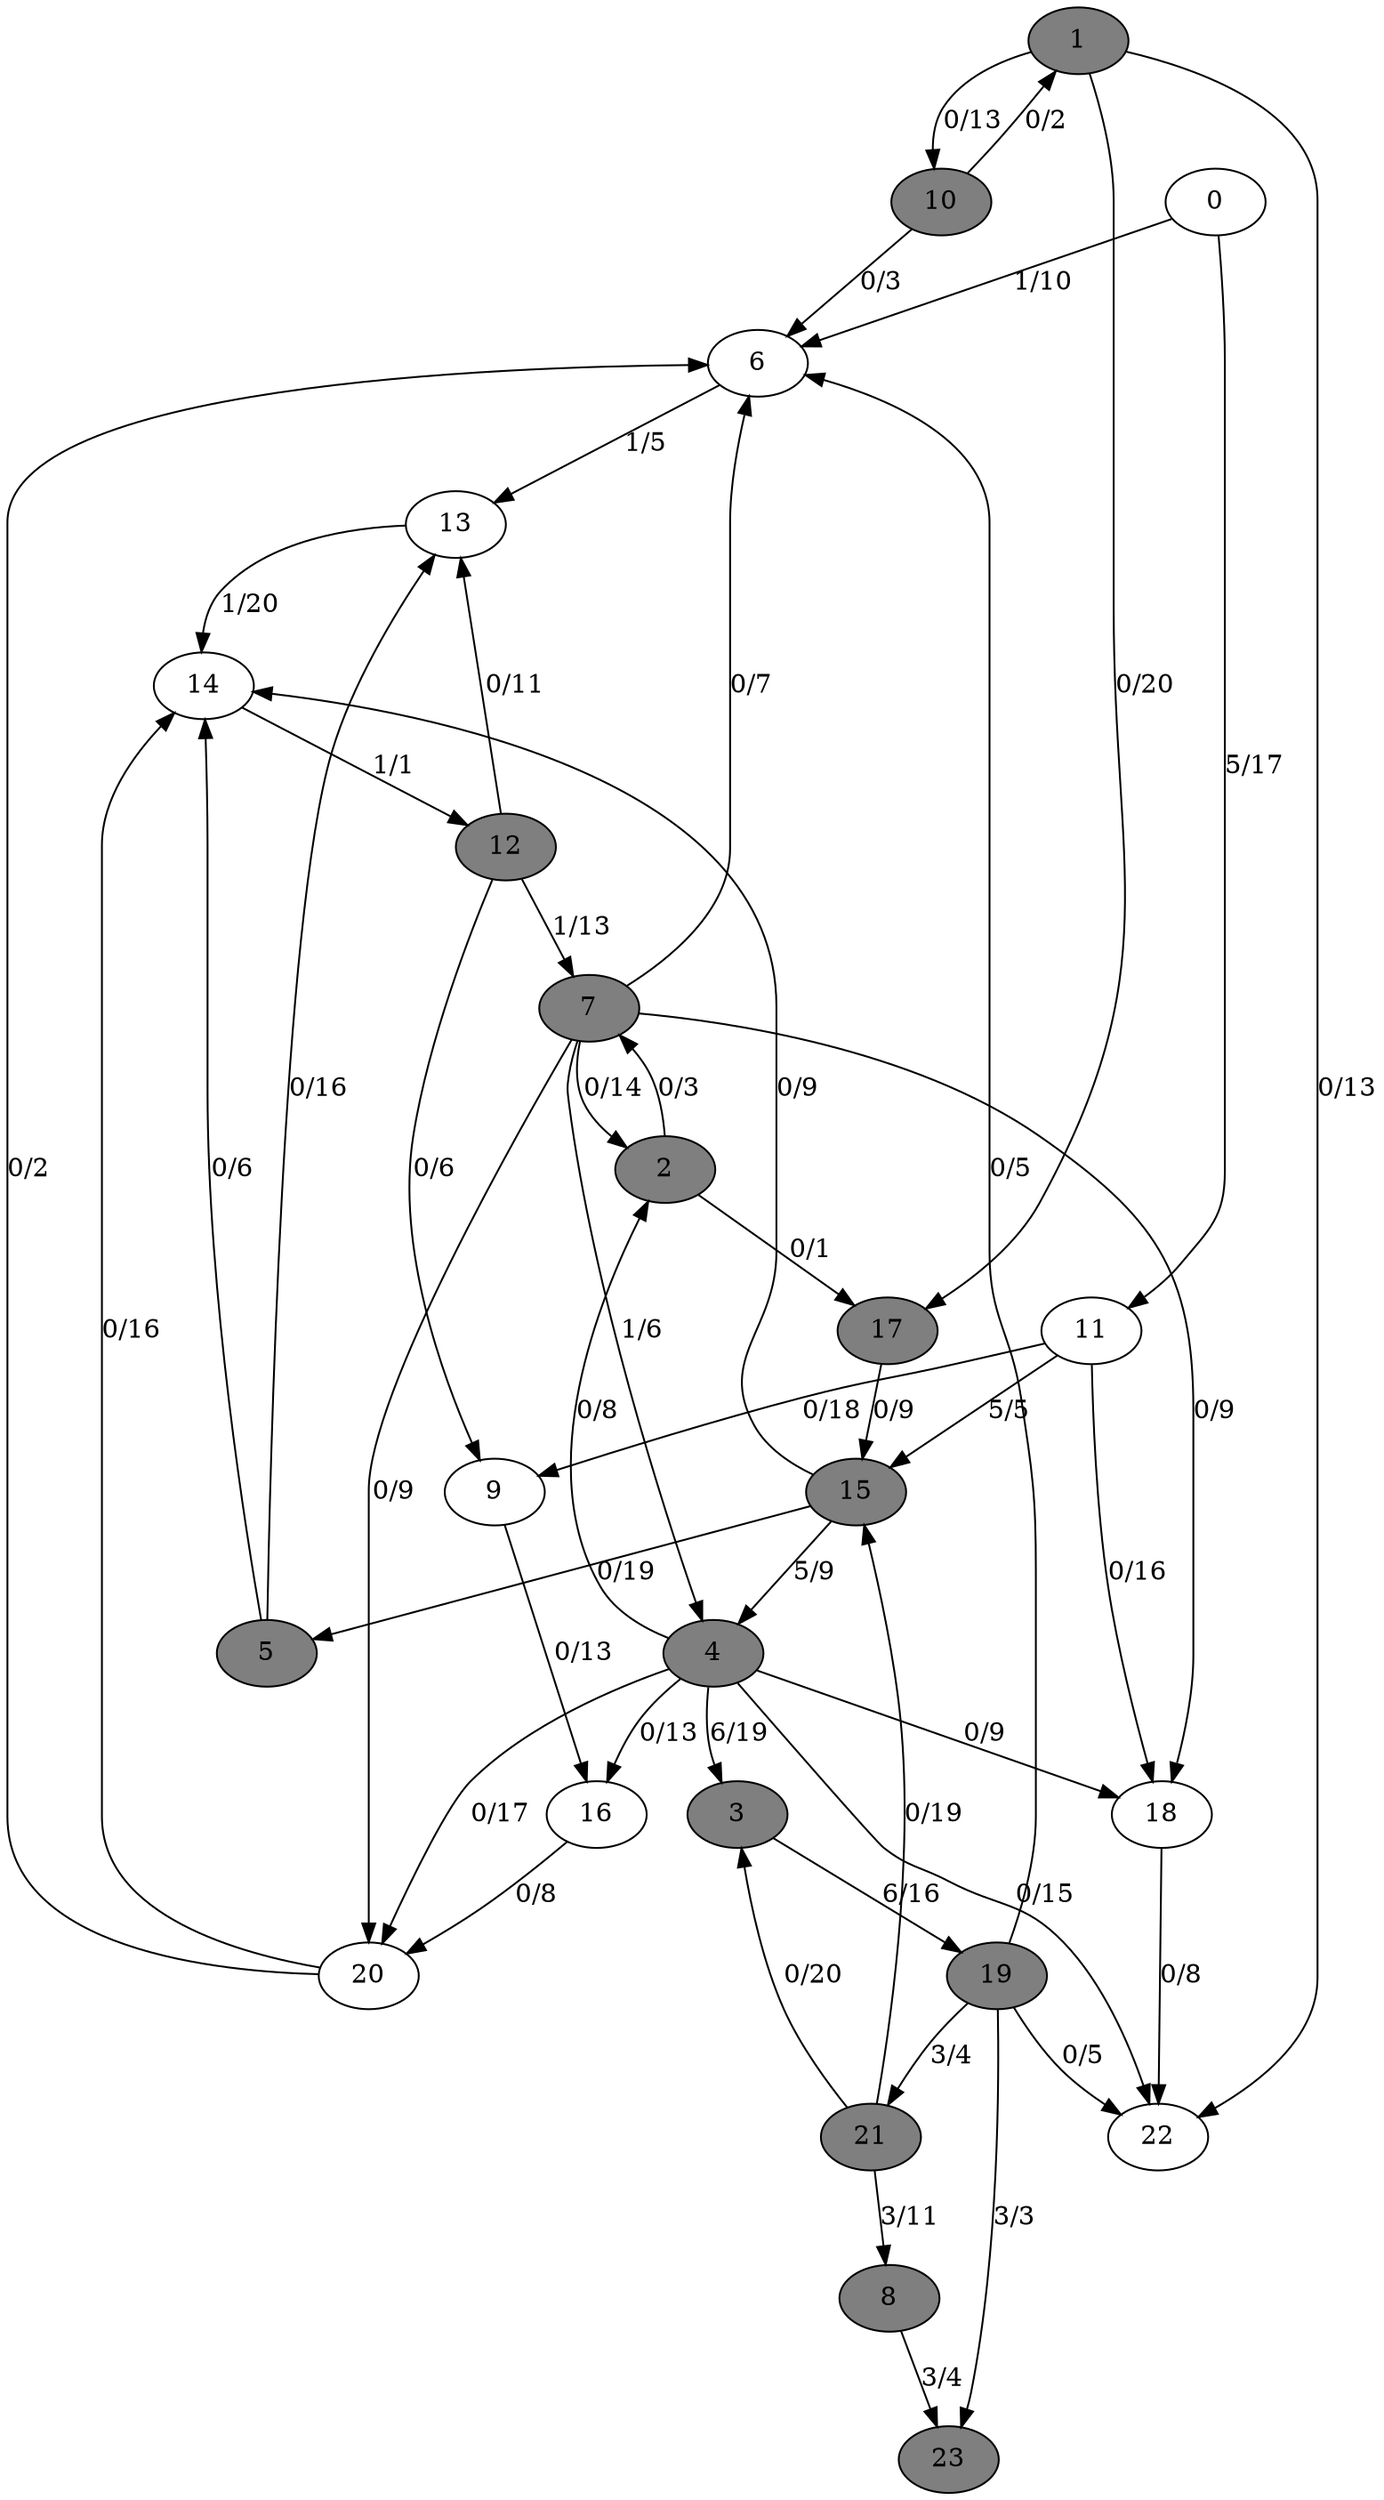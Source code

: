 digraph G {
	0[style=filled fillcolor=grey100];
	0->6[label ="1/10"] ;
	0->11[label ="5/17"] ;
	1[style=filled fillcolor=grey50];
	1->10[label ="0/13"] ;
	1->17[label ="0/20"] ;
	1->22[label ="0/13"] ;
	2[style=filled fillcolor=grey50];
	2->7[label ="0/3"] ;
	2->17[label ="0/1"] ;
	3[style=filled fillcolor=grey50];
	3->19[label ="6/16"] ;
	4[style=filled fillcolor=grey50];
	4->2[label ="0/8"] ;
	4->3[label ="6/19"] ;
	4->16[label ="0/13"] ;
	4->18[label ="0/9"] ;
	4->20[label ="0/17"] ;
	4->22[label ="0/15"] ;
	5[style=filled fillcolor=grey50];
	5->13[label ="0/16"] ;
	5->14[label ="0/6"] ;
	6[style=filled fillcolor=grey100];
	6->13[label ="1/5"] ;
	7[style=filled fillcolor=grey50];
	7->2[label ="0/14"] ;
	7->4[label ="1/6"] ;
	7->6[label ="0/7"] ;
	7->18[label ="0/9"] ;
	7->20[label ="0/9"] ;
	8[style=filled fillcolor=grey50];
	8->23[label ="3/4"] ;
	9[style=filled fillcolor=grey100];
	9->16[label ="0/13"] ;
	10[style=filled fillcolor=grey50];
	10->1[label ="0/2"] ;
	10->6[label ="0/3"] ;
	11[style=filled fillcolor=grey100];
	11->9[label ="0/18"] ;
	11->15[label ="5/5"] ;
	11->18[label ="0/16"] ;
	12[style=filled fillcolor=grey50];
	12->7[label ="1/13"] ;
	12->9[label ="0/6"] ;
	12->13[label ="0/11"] ;
	13[style=filled fillcolor=grey100];
	13->14[label ="1/20"] ;
	14[style=filled fillcolor=grey100];
	14->12[label ="1/1"] ;
	15[style=filled fillcolor=grey50];
	15->4[label ="5/9"] ;
	15->5[label ="0/19"] ;
	15->14[label ="0/9"] ;
	16[style=filled fillcolor=grey100];
	16->20[label ="0/8"] ;
	17[style=filled fillcolor=grey50];
	17->15[label ="0/9"] ;
	18[style=filled fillcolor=grey100];
	18->22[label ="0/8"] ;
	19[style=filled fillcolor=grey50];
	19->6[label ="0/5"] ;
	19->21[label ="3/4"] ;
	19->22[label ="0/5"] ;
	19->23[label ="3/3"] ;
	20[style=filled fillcolor=grey100];
	20->6[label ="0/2"] ;
	20->14[label ="0/16"] ;
	21[style=filled fillcolor=grey50];
	21->3[label ="0/20"] ;
	21->8[label ="3/11"] ;
	21->15[label ="0/19"] ;
	22[style=filled fillcolor=grey100];
	23[style=filled fillcolor=grey50];
}
